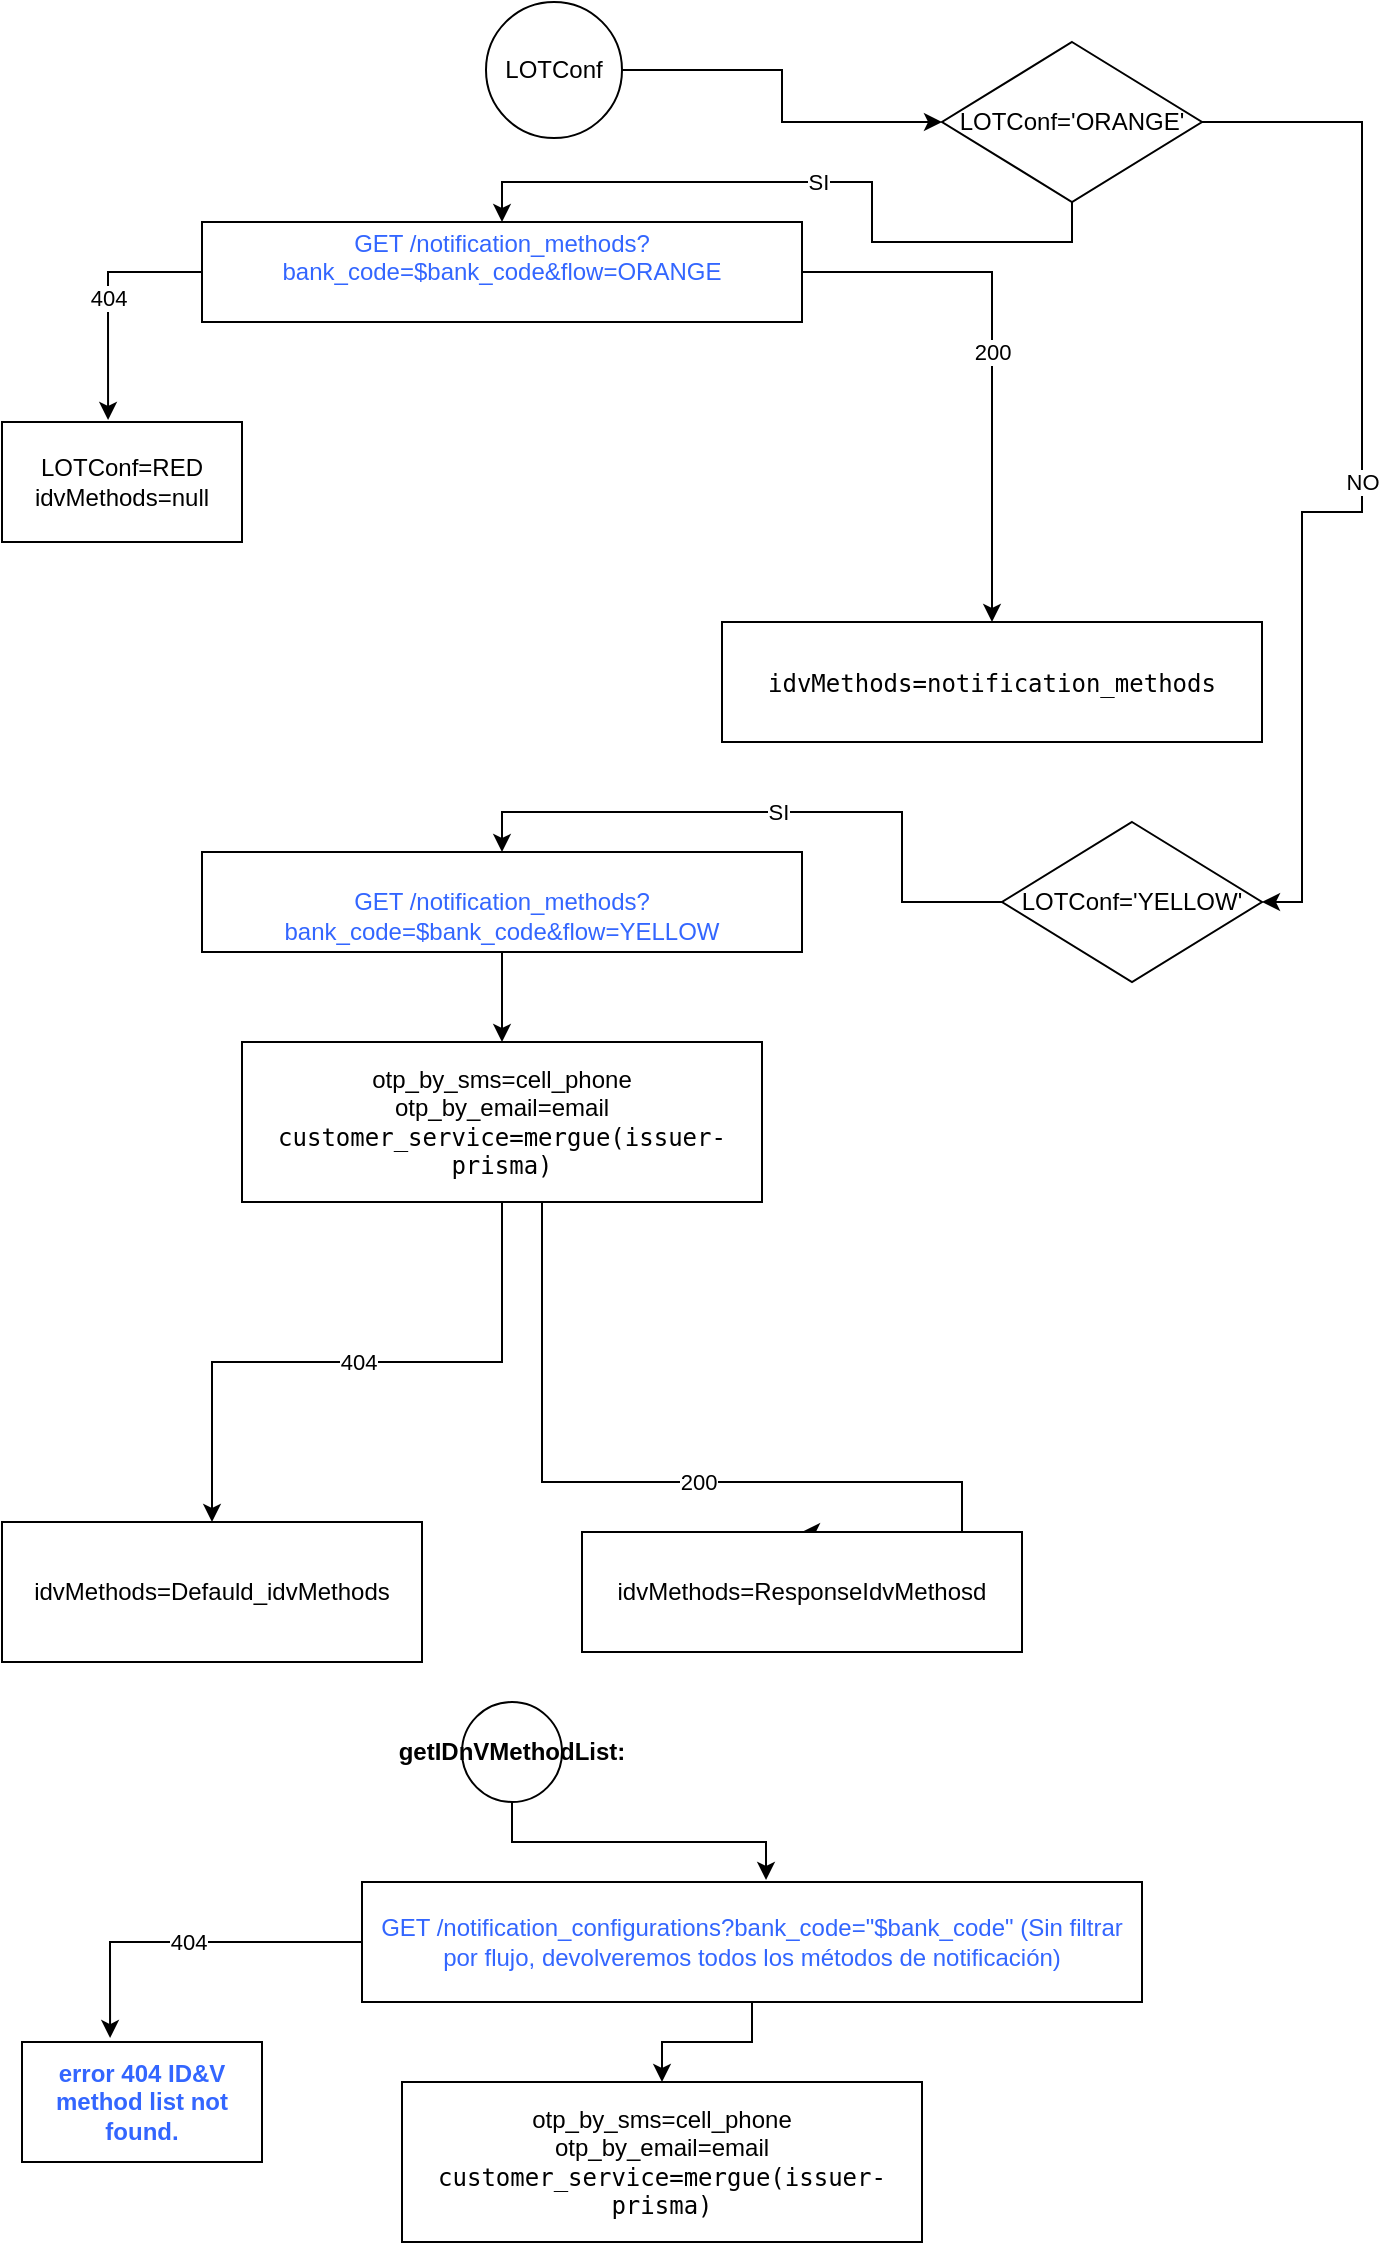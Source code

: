 <mxfile version="14.6.13" type="github">
  <diagram id="C5RBs43oDa-KdzZeNtuy" name="Page-1">
    <mxGraphModel dx="868" dy="451" grid="1" gridSize="10" guides="1" tooltips="1" connect="1" arrows="1" fold="1" page="1" pageScale="1" pageWidth="827" pageHeight="1169" math="0" shadow="0">
      <root>
        <mxCell id="WIyWlLk6GJQsqaUBKTNV-0" />
        <mxCell id="WIyWlLk6GJQsqaUBKTNV-1" parent="WIyWlLk6GJQsqaUBKTNV-0" />
        <mxCell id="--8OfGOdi-1qrSHV2bzc-3" value="404" style="edgeStyle=orthogonalEdgeStyle;rounded=0;orthogonalLoop=1;jettySize=auto;html=1;entryX=0.442;entryY=-0.017;entryDx=0;entryDy=0;entryPerimeter=0;exitX=0;exitY=0.5;exitDx=0;exitDy=0;" edge="1" parent="WIyWlLk6GJQsqaUBKTNV-1" source="--8OfGOdi-1qrSHV2bzc-1" target="--8OfGOdi-1qrSHV2bzc-2">
          <mxGeometry relative="1" as="geometry" />
        </mxCell>
        <mxCell id="--8OfGOdi-1qrSHV2bzc-6" value="200" style="edgeStyle=orthogonalEdgeStyle;rounded=0;orthogonalLoop=1;jettySize=auto;html=1;exitX=1;exitY=0.5;exitDx=0;exitDy=0;entryX=0.5;entryY=0;entryDx=0;entryDy=0;" edge="1" parent="WIyWlLk6GJQsqaUBKTNV-1" source="--8OfGOdi-1qrSHV2bzc-1" target="--8OfGOdi-1qrSHV2bzc-5">
          <mxGeometry relative="1" as="geometry">
            <mxPoint x="560" y="170" as="targetPoint" />
          </mxGeometry>
        </mxCell>
        <mxCell id="--8OfGOdi-1qrSHV2bzc-1" value="&#xa;&lt;span style=&quot;color: rgb(51 , 102 , 255)&quot;&gt;GET /notification_methods?bank_code=$bank_code&amp;amp;flow=ORANGE&lt;/span&gt;&#xa;&#xa;" style="rounded=0;whiteSpace=wrap;html=1;" vertex="1" parent="WIyWlLk6GJQsqaUBKTNV-1">
          <mxGeometry x="160" y="120" width="300" height="50" as="geometry" />
        </mxCell>
        <mxCell id="--8OfGOdi-1qrSHV2bzc-2" value="&lt;div&gt;LOTConf=RED&lt;span style=&quot;background-color: rgb(255 , 255 , 255)&quot;&gt;&lt;br&gt;&lt;/span&gt;&lt;/div&gt;&lt;div&gt;&lt;span style=&quot;background-color: rgb(255 , 255 , 255)&quot;&gt;idvMethods=null&lt;/span&gt;&lt;/div&gt;" style="rounded=0;whiteSpace=wrap;html=1;" vertex="1" parent="WIyWlLk6GJQsqaUBKTNV-1">
          <mxGeometry x="60" y="220" width="120" height="60" as="geometry" />
        </mxCell>
        <mxCell id="--8OfGOdi-1qrSHV2bzc-5" value="&lt;div style=&quot;font-family: &amp;#34;consolas&amp;#34; , &amp;#34;courier new&amp;#34; , monospace ; font-weight: normal ; font-size: 12px ; line-height: 18px&quot;&gt;&lt;div&gt;&lt;pre style=&quot;font-family: &amp;#34;jetbrains mono&amp;#34; , monospace&quot;&gt;&lt;span style=&quot;background-color: rgb(255 , 255 , 255)&quot;&gt;idvMethods=&lt;/span&gt;&lt;span style=&quot;background-color: rgb(255 , 255 , 255)&quot;&gt;notification_methods&lt;/span&gt;&lt;/pre&gt;&lt;/div&gt;&lt;/div&gt;" style="rounded=0;whiteSpace=wrap;html=1;" vertex="1" parent="WIyWlLk6GJQsqaUBKTNV-1">
          <mxGeometry x="420" y="320" width="270" height="60" as="geometry" />
        </mxCell>
        <mxCell id="--8OfGOdi-1qrSHV2bzc-28" value="404" style="edgeStyle=orthogonalEdgeStyle;rounded=0;orthogonalLoop=1;jettySize=auto;html=1;" edge="1" parent="WIyWlLk6GJQsqaUBKTNV-1" source="--8OfGOdi-1qrSHV2bzc-7" target="--8OfGOdi-1qrSHV2bzc-17">
          <mxGeometry relative="1" as="geometry" />
        </mxCell>
        <mxCell id="--8OfGOdi-1qrSHV2bzc-7" value="&lt;div&gt;otp_by_sms=cell_phone&lt;/div&gt;&lt;div&gt;otp_by_email=email&lt;/div&gt;&lt;code class=&quot;java plain&quot;&gt;customer_service=mergue(issuer-prisma)&lt;/code&gt;" style="rounded=0;whiteSpace=wrap;html=1;" vertex="1" parent="WIyWlLk6GJQsqaUBKTNV-1">
          <mxGeometry x="180" y="530" width="260" height="80" as="geometry" />
        </mxCell>
        <mxCell id="--8OfGOdi-1qrSHV2bzc-23" style="edgeStyle=orthogonalEdgeStyle;rounded=0;orthogonalLoop=1;jettySize=auto;html=1;entryX=0;entryY=0.5;entryDx=0;entryDy=0;" edge="1" parent="WIyWlLk6GJQsqaUBKTNV-1" source="--8OfGOdi-1qrSHV2bzc-9" target="--8OfGOdi-1qrSHV2bzc-11">
          <mxGeometry relative="1" as="geometry" />
        </mxCell>
        <mxCell id="--8OfGOdi-1qrSHV2bzc-9" value="LOTConf" style="ellipse;whiteSpace=wrap;html=1;aspect=fixed;" vertex="1" parent="WIyWlLk6GJQsqaUBKTNV-1">
          <mxGeometry x="302" y="10" width="68" height="68" as="geometry" />
        </mxCell>
        <mxCell id="--8OfGOdi-1qrSHV2bzc-12" value="SI" style="edgeStyle=orthogonalEdgeStyle;rounded=0;orthogonalLoop=1;jettySize=auto;html=1;exitX=0.5;exitY=1;exitDx=0;exitDy=0;" edge="1" parent="WIyWlLk6GJQsqaUBKTNV-1" source="--8OfGOdi-1qrSHV2bzc-11" target="--8OfGOdi-1qrSHV2bzc-1">
          <mxGeometry relative="1" as="geometry" />
        </mxCell>
        <mxCell id="--8OfGOdi-1qrSHV2bzc-15" value="NO" style="edgeStyle=orthogonalEdgeStyle;rounded=0;orthogonalLoop=1;jettySize=auto;html=1;entryX=1;entryY=0.5;entryDx=0;entryDy=0;" edge="1" parent="WIyWlLk6GJQsqaUBKTNV-1" source="--8OfGOdi-1qrSHV2bzc-11" target="--8OfGOdi-1qrSHV2bzc-14">
          <mxGeometry relative="1" as="geometry">
            <mxPoint x="700" y="450" as="targetPoint" />
            <Array as="points">
              <mxPoint x="740" y="70" />
              <mxPoint x="740" y="265" />
              <mxPoint x="710" y="265" />
              <mxPoint x="710" y="460" />
            </Array>
          </mxGeometry>
        </mxCell>
        <mxCell id="--8OfGOdi-1qrSHV2bzc-11" value="LOTConf=&#39;ORANGE&#39;" style="rhombus;whiteSpace=wrap;html=1;" vertex="1" parent="WIyWlLk6GJQsqaUBKTNV-1">
          <mxGeometry x="530" y="30" width="130" height="80" as="geometry" />
        </mxCell>
        <mxCell id="--8OfGOdi-1qrSHV2bzc-20" value="200" style="edgeStyle=orthogonalEdgeStyle;rounded=0;orthogonalLoop=1;jettySize=auto;html=1;exitX=0.5;exitY=1;exitDx=0;exitDy=0;entryX=0.5;entryY=0;entryDx=0;entryDy=0;" edge="1" parent="WIyWlLk6GJQsqaUBKTNV-1" source="--8OfGOdi-1qrSHV2bzc-7" target="--8OfGOdi-1qrSHV2bzc-19">
          <mxGeometry relative="1" as="geometry">
            <mxPoint x="410" y="563" as="targetPoint" />
            <Array as="points">
              <mxPoint x="330" y="750" />
              <mxPoint x="540" y="750" />
              <mxPoint x="540" y="775" />
            </Array>
          </mxGeometry>
        </mxCell>
        <mxCell id="--8OfGOdi-1qrSHV2bzc-27" style="edgeStyle=orthogonalEdgeStyle;rounded=0;orthogonalLoop=1;jettySize=auto;html=1;" edge="1" parent="WIyWlLk6GJQsqaUBKTNV-1" source="--8OfGOdi-1qrSHV2bzc-13" target="--8OfGOdi-1qrSHV2bzc-7">
          <mxGeometry relative="1" as="geometry" />
        </mxCell>
        <mxCell id="--8OfGOdi-1qrSHV2bzc-13" value="&lt;br&gt;&lt;span style=&quot;color: rgb(51 , 102 , 255)&quot;&gt;GET /notification_methods?bank_code=$bank_code&amp;amp;flow=YELLOW&lt;/span&gt;&lt;br&gt;" style="rounded=0;whiteSpace=wrap;html=1;" vertex="1" parent="WIyWlLk6GJQsqaUBKTNV-1">
          <mxGeometry x="160" y="435" width="300" height="50" as="geometry" />
        </mxCell>
        <mxCell id="--8OfGOdi-1qrSHV2bzc-16" value="SI" style="edgeStyle=orthogonalEdgeStyle;rounded=0;orthogonalLoop=1;jettySize=auto;html=1;entryX=0.5;entryY=0;entryDx=0;entryDy=0;" edge="1" parent="WIyWlLk6GJQsqaUBKTNV-1" source="--8OfGOdi-1qrSHV2bzc-14" target="--8OfGOdi-1qrSHV2bzc-13">
          <mxGeometry relative="1" as="geometry" />
        </mxCell>
        <mxCell id="--8OfGOdi-1qrSHV2bzc-14" value="LOTConf=&#39;YELLOW&#39;" style="rhombus;whiteSpace=wrap;html=1;" vertex="1" parent="WIyWlLk6GJQsqaUBKTNV-1">
          <mxGeometry x="560" y="420" width="130" height="80" as="geometry" />
        </mxCell>
        <mxCell id="--8OfGOdi-1qrSHV2bzc-17" value="&lt;div&gt;&lt;span style=&quot;background-color: rgb(255 , 255 , 255)&quot;&gt;idvMethods=Defauld_&lt;/span&gt;&lt;span style=&quot;background-color: rgb(255 , 255 , 255)&quot;&gt;idvMethods&lt;/span&gt;&lt;/div&gt;" style="rounded=0;whiteSpace=wrap;html=1;" vertex="1" parent="WIyWlLk6GJQsqaUBKTNV-1">
          <mxGeometry x="60" y="770" width="210" height="70" as="geometry" />
        </mxCell>
        <mxCell id="--8OfGOdi-1qrSHV2bzc-19" value="&lt;div&gt;&lt;span style=&quot;background-color: rgb(255 , 255 , 255)&quot;&gt;idvMethods=ResponseIdvMethosd&lt;/span&gt;&lt;/div&gt;" style="rounded=0;whiteSpace=wrap;html=1;" vertex="1" parent="WIyWlLk6GJQsqaUBKTNV-1">
          <mxGeometry x="350" y="775" width="220" height="60" as="geometry" />
        </mxCell>
        <mxCell id="--8OfGOdi-1qrSHV2bzc-36" style="edgeStyle=orthogonalEdgeStyle;rounded=0;orthogonalLoop=1;jettySize=auto;html=1;entryX=0.518;entryY=-0.017;entryDx=0;entryDy=0;entryPerimeter=0;" edge="1" parent="WIyWlLk6GJQsqaUBKTNV-1" source="--8OfGOdi-1qrSHV2bzc-29" target="--8OfGOdi-1qrSHV2bzc-31">
          <mxGeometry relative="1" as="geometry" />
        </mxCell>
        <mxCell id="--8OfGOdi-1qrSHV2bzc-29" value="&lt;strong style=&quot;text-align: left&quot;&gt;getIDnVMethodList:&lt;/strong&gt;" style="ellipse;whiteSpace=wrap;html=1;aspect=fixed;" vertex="1" parent="WIyWlLk6GJQsqaUBKTNV-1">
          <mxGeometry x="290" y="860" width="50" height="50" as="geometry" />
        </mxCell>
        <mxCell id="--8OfGOdi-1qrSHV2bzc-30" value="&lt;span style=&quot;color: rgb(51 , 102 , 255)&quot;&gt;&lt;strong&gt;error 404 ID&amp;amp;V method list not found.&lt;/strong&gt;&lt;/span&gt;" style="whiteSpace=wrap;html=1;" vertex="1" parent="WIyWlLk6GJQsqaUBKTNV-1">
          <mxGeometry x="70" y="1030" width="120" height="60" as="geometry" />
        </mxCell>
        <mxCell id="--8OfGOdi-1qrSHV2bzc-33" value="404" style="edgeStyle=orthogonalEdgeStyle;rounded=0;orthogonalLoop=1;jettySize=auto;html=1;entryX=0.367;entryY=-0.033;entryDx=0;entryDy=0;entryPerimeter=0;" edge="1" parent="WIyWlLk6GJQsqaUBKTNV-1" source="--8OfGOdi-1qrSHV2bzc-31" target="--8OfGOdi-1qrSHV2bzc-30">
          <mxGeometry relative="1" as="geometry" />
        </mxCell>
        <mxCell id="--8OfGOdi-1qrSHV2bzc-37" style="edgeStyle=orthogonalEdgeStyle;rounded=0;orthogonalLoop=1;jettySize=auto;html=1;entryX=0.5;entryY=0;entryDx=0;entryDy=0;" edge="1" parent="WIyWlLk6GJQsqaUBKTNV-1" source="--8OfGOdi-1qrSHV2bzc-31" target="--8OfGOdi-1qrSHV2bzc-34">
          <mxGeometry relative="1" as="geometry" />
        </mxCell>
        <mxCell id="--8OfGOdi-1qrSHV2bzc-31" value="&lt;span style=&quot;color: rgb(51 , 102 , 255)&quot;&gt;GET /notification_configurations?bank_code=&quot;$bank_code&quot; (Sin filtrar por flujo, devolveremos todos los métodos de notificación)&lt;/span&gt;" style="whiteSpace=wrap;html=1;" vertex="1" parent="WIyWlLk6GJQsqaUBKTNV-1">
          <mxGeometry x="240" y="950" width="390" height="60" as="geometry" />
        </mxCell>
        <mxCell id="--8OfGOdi-1qrSHV2bzc-34" value="&lt;div&gt;otp_by_sms=cell_phone&lt;/div&gt;&lt;div&gt;otp_by_email=email&lt;/div&gt;&lt;code class=&quot;java plain&quot;&gt;customer_service=mergue(issuer-prisma)&lt;/code&gt;" style="rounded=0;whiteSpace=wrap;html=1;" vertex="1" parent="WIyWlLk6GJQsqaUBKTNV-1">
          <mxGeometry x="260" y="1050" width="260" height="80" as="geometry" />
        </mxCell>
      </root>
    </mxGraphModel>
  </diagram>
</mxfile>

